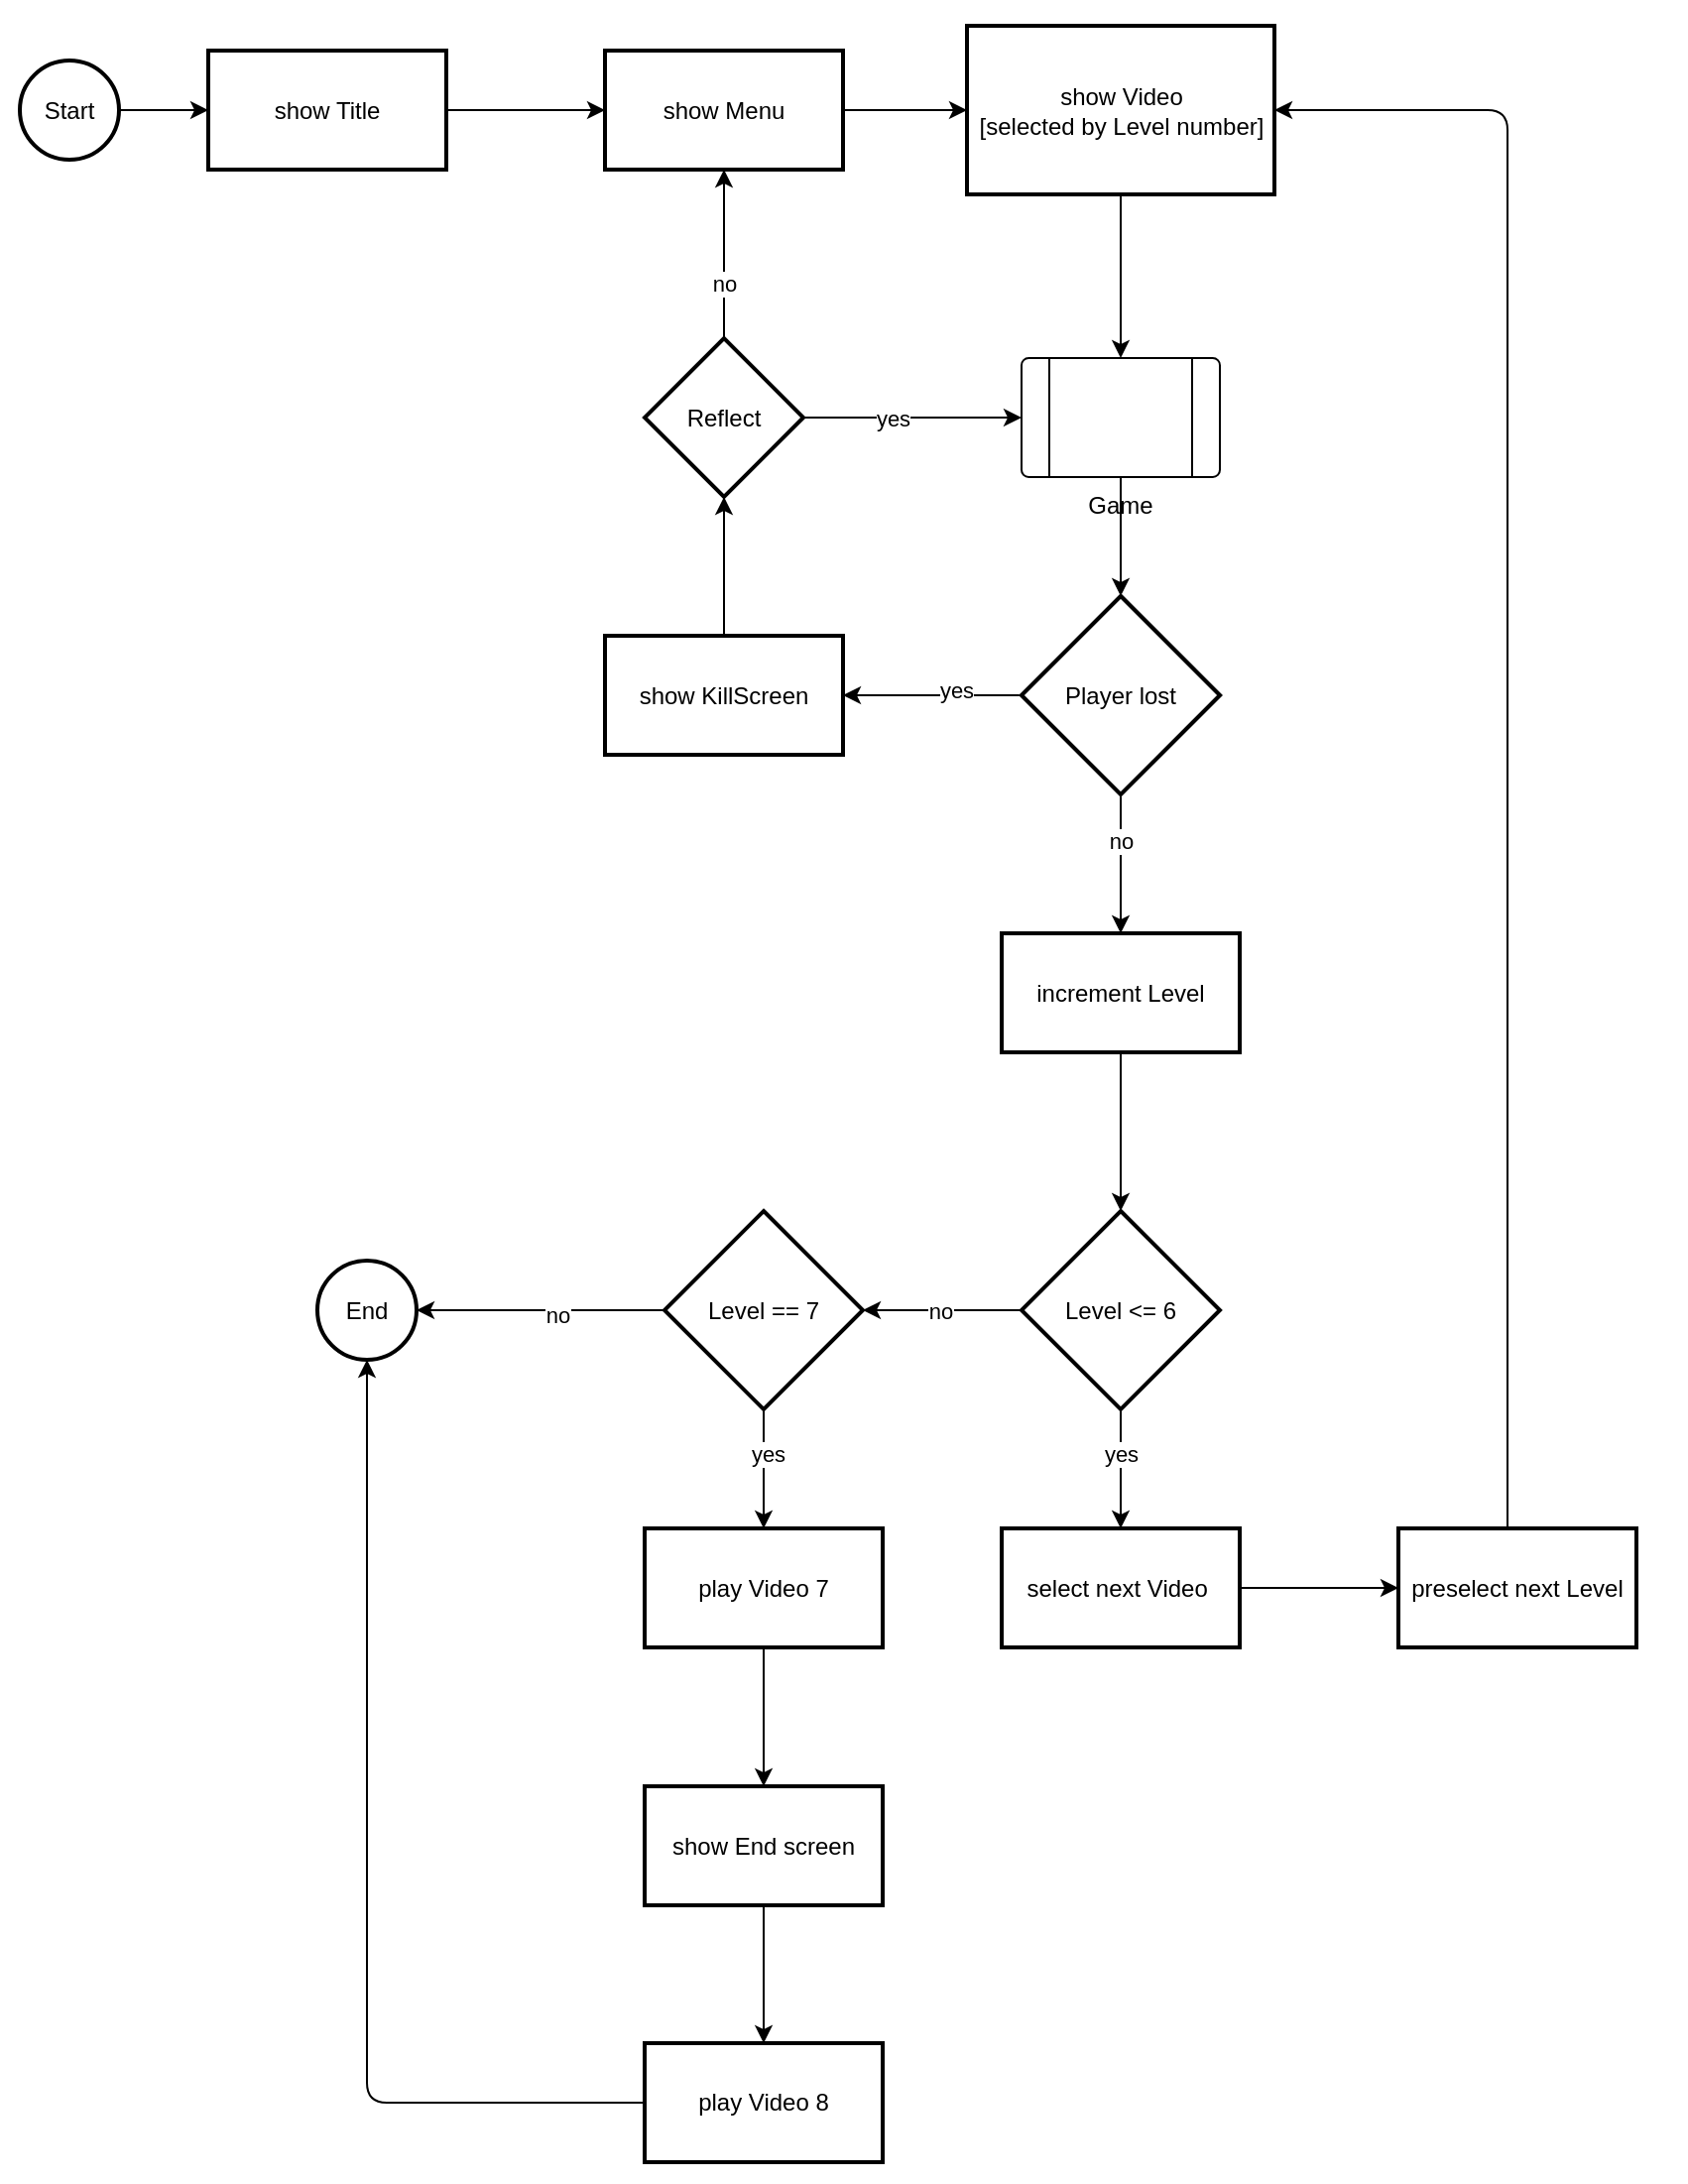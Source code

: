 <mxfile>
    <diagram id="BkRffNFZXdrJfd86Ltky" name="Flow">
        <mxGraphModel dx="632" dy="626" grid="1" gridSize="10" guides="1" tooltips="1" connect="1" arrows="1" fold="1" page="1" pageScale="1" pageWidth="850" pageHeight="1100" math="0" shadow="0">
            <root>
                <mxCell id="0"/>
                <mxCell id="1" parent="0"/>
                <mxCell id="79" value="" style="rounded=0;whiteSpace=wrap;html=1;strokeColor=none;" parent="1" vertex="1">
                    <mxGeometry width="850" height="1100" as="geometry"/>
                </mxCell>
                <mxCell id="4" value="" style="edgeStyle=none;html=1;" parent="1" source="2" target="3" edge="1">
                    <mxGeometry relative="1" as="geometry"/>
                </mxCell>
                <mxCell id="2" value="Start" style="strokeWidth=2;html=1;shape=mxgraph.flowchart.start_2;whiteSpace=wrap;" parent="1" vertex="1">
                    <mxGeometry x="10" y="30.5" width="50" height="50" as="geometry"/>
                </mxCell>
                <mxCell id="6" value="" style="edgeStyle=none;html=1;" parent="1" source="3" target="5" edge="1">
                    <mxGeometry relative="1" as="geometry"/>
                </mxCell>
                <mxCell id="3" value="show Title" style="whiteSpace=wrap;html=1;strokeWidth=2;" parent="1" vertex="1">
                    <mxGeometry x="105" y="25.5" width="120" height="60" as="geometry"/>
                </mxCell>
                <mxCell id="8" value="" style="edgeStyle=none;html=1;" parent="1" source="5" target="7" edge="1">
                    <mxGeometry relative="1" as="geometry"/>
                </mxCell>
                <mxCell id="5" value="show Menu" style="whiteSpace=wrap;html=1;strokeWidth=2;" parent="1" vertex="1">
                    <mxGeometry x="305" y="25.5" width="120" height="60" as="geometry"/>
                </mxCell>
                <mxCell id="12" value="" style="edgeStyle=none;html=1;" parent="1" source="7" target="11" edge="1">
                    <mxGeometry relative="1" as="geometry"/>
                </mxCell>
                <mxCell id="7" value="show Video &lt;br&gt;[selected by Level number]" style="whiteSpace=wrap;html=1;strokeWidth=2;" parent="1" vertex="1">
                    <mxGeometry x="487.5" y="13" width="155" height="85" as="geometry"/>
                </mxCell>
                <mxCell id="9" value="End" style="strokeWidth=2;html=1;shape=mxgraph.flowchart.start_2;whiteSpace=wrap;" parent="1" vertex="1">
                    <mxGeometry x="160" y="635.5" width="50" height="50" as="geometry"/>
                </mxCell>
                <mxCell id="14" value="" style="edgeStyle=none;html=1;" parent="1" source="11" target="13" edge="1">
                    <mxGeometry relative="1" as="geometry"/>
                </mxCell>
                <mxCell id="11" value="Game" style="verticalLabelPosition=bottom;verticalAlign=top;html=1;shape=process;whiteSpace=wrap;rounded=1;size=0.14;arcSize=6;" parent="1" vertex="1">
                    <mxGeometry x="515" y="180.5" width="100" height="60" as="geometry"/>
                </mxCell>
                <mxCell id="16" value="" style="edgeStyle=none;html=1;" parent="1" source="13" target="73" edge="1">
                    <mxGeometry relative="1" as="geometry">
                        <mxPoint x="445" y="350.5" as="targetPoint"/>
                    </mxGeometry>
                </mxCell>
                <mxCell id="29" value="yes" style="edgeLabel;html=1;align=center;verticalAlign=middle;resizable=0;points=[];" parent="16" vertex="1" connectable="0">
                    <mxGeometry x="-0.268" y="-3" relative="1" as="geometry">
                        <mxPoint as="offset"/>
                    </mxGeometry>
                </mxCell>
                <mxCell id="32" value="" style="edgeStyle=orthogonalEdgeStyle;html=1;" parent="1" source="13" target="31" edge="1">
                    <mxGeometry relative="1" as="geometry"/>
                </mxCell>
                <mxCell id="35" value="no" style="edgeLabel;html=1;align=center;verticalAlign=middle;resizable=0;points=[];" parent="32" vertex="1" connectable="0">
                    <mxGeometry x="-0.338" relative="1" as="geometry">
                        <mxPoint as="offset"/>
                    </mxGeometry>
                </mxCell>
                <mxCell id="13" value="Player lost" style="strokeWidth=2;html=1;shape=mxgraph.flowchart.decision;whiteSpace=wrap;fillColor=#f5f5f5;fontColor=#333333;strokeColor=#666666;" parent="1" vertex="1">
                    <mxGeometry x="515" y="300.5" width="100" height="100" as="geometry"/>
                </mxCell>
                <mxCell id="21" value="" style="edgeStyle=none;html=1;" parent="1" source="73" target="20" edge="1">
                    <mxGeometry relative="1" as="geometry">
                        <mxPoint x="380.021" y="320.5" as="sourcePoint"/>
                    </mxGeometry>
                </mxCell>
                <mxCell id="24" value="" style="edgeStyle=orthogonalEdgeStyle;html=1;" parent="1" source="20" target="11" edge="1">
                    <mxGeometry relative="1" as="geometry">
                        <Array as="points">
                            <mxPoint x="490" y="210"/>
                            <mxPoint x="490" y="210"/>
                        </Array>
                    </mxGeometry>
                </mxCell>
                <mxCell id="25" value="yes" style="edgeLabel;html=1;align=center;verticalAlign=middle;resizable=0;points=[];" parent="24" vertex="1" connectable="0">
                    <mxGeometry x="-0.86" y="3" relative="1" as="geometry">
                        <mxPoint x="37" y="3" as="offset"/>
                    </mxGeometry>
                </mxCell>
                <mxCell id="27" value="" style="edgeStyle=orthogonalEdgeStyle;html=1;" parent="1" source="20" edge="1">
                    <mxGeometry relative="1" as="geometry">
                        <mxPoint x="365.0" y="85.5" as="targetPoint"/>
                    </mxGeometry>
                </mxCell>
                <mxCell id="28" value="no" style="edgeLabel;html=1;align=center;verticalAlign=middle;resizable=0;points=[];" parent="27" vertex="1" connectable="0">
                    <mxGeometry x="-0.354" relative="1" as="geometry">
                        <mxPoint as="offset"/>
                    </mxGeometry>
                </mxCell>
                <mxCell id="20" value="Reflect" style="rhombus;whiteSpace=wrap;html=1;strokeWidth=2;direction=south;" parent="1" vertex="1">
                    <mxGeometry x="325" y="170.5" width="80" height="80" as="geometry"/>
                </mxCell>
                <mxCell id="41" value="" style="edgeStyle=orthogonalEdgeStyle;html=1;" parent="1" source="31" target="40" edge="1">
                    <mxGeometry relative="1" as="geometry"/>
                </mxCell>
                <mxCell id="31" value="increment Level" style="whiteSpace=wrap;html=1;strokeWidth=2;" parent="1" vertex="1">
                    <mxGeometry x="505" y="470.5" width="120" height="60" as="geometry"/>
                </mxCell>
                <mxCell id="43" value="" style="edgeStyle=orthogonalEdgeStyle;html=1;" parent="1" source="40" target="42" edge="1">
                    <mxGeometry relative="1" as="geometry"/>
                </mxCell>
                <mxCell id="46" value="yes" style="edgeLabel;html=1;align=center;verticalAlign=middle;resizable=0;points=[];" parent="43" vertex="1" connectable="0">
                    <mxGeometry x="-0.255" y="3" relative="1" as="geometry">
                        <mxPoint x="-3" as="offset"/>
                    </mxGeometry>
                </mxCell>
                <mxCell id="52" value="" style="edgeStyle=orthogonalEdgeStyle;html=1;" parent="1" source="40" target="54" edge="1">
                    <mxGeometry relative="1" as="geometry">
                        <mxPoint x="445" y="660.5" as="targetPoint"/>
                    </mxGeometry>
                </mxCell>
                <mxCell id="53" value="no" style="edgeLabel;html=1;align=center;verticalAlign=middle;resizable=0;points=[];" parent="52" vertex="1" connectable="0">
                    <mxGeometry x="0.2" y="1" relative="1" as="geometry">
                        <mxPoint x="7" y="-1" as="offset"/>
                    </mxGeometry>
                </mxCell>
                <mxCell id="40" value="Level &amp;lt;= 6" style="strokeWidth=2;html=1;shape=mxgraph.flowchart.decision;whiteSpace=wrap;" parent="1" vertex="1">
                    <mxGeometry x="515" y="610.5" width="100" height="100" as="geometry"/>
                </mxCell>
                <mxCell id="48" value="" style="edgeStyle=orthogonalEdgeStyle;html=1;" parent="1" source="42" target="47" edge="1">
                    <mxGeometry relative="1" as="geometry"/>
                </mxCell>
                <mxCell id="42" value="select next Video&amp;nbsp;" style="whiteSpace=wrap;html=1;strokeWidth=2;" parent="1" vertex="1">
                    <mxGeometry x="505" y="770.5" width="120" height="60" as="geometry"/>
                </mxCell>
                <mxCell id="50" value="" style="edgeStyle=orthogonalEdgeStyle;html=1;" parent="1" source="47" target="7" edge="1">
                    <mxGeometry relative="1" as="geometry">
                        <mxPoint x="765" y="90.5" as="targetPoint"/>
                        <Array as="points">
                            <mxPoint x="760" y="55.5"/>
                        </Array>
                    </mxGeometry>
                </mxCell>
                <mxCell id="47" value="preselect next Level" style="whiteSpace=wrap;html=1;strokeWidth=2;" parent="1" vertex="1">
                    <mxGeometry x="705" y="770.5" width="120" height="60" as="geometry"/>
                </mxCell>
                <mxCell id="57" value="" style="edgeStyle=orthogonalEdgeStyle;html=1;" parent="1" source="54" target="56" edge="1">
                    <mxGeometry relative="1" as="geometry"/>
                </mxCell>
                <mxCell id="58" value="yes" style="edgeLabel;html=1;align=center;verticalAlign=middle;resizable=0;points=[];" parent="57" vertex="1" connectable="0">
                    <mxGeometry x="-0.26" y="2" relative="1" as="geometry">
                        <mxPoint as="offset"/>
                    </mxGeometry>
                </mxCell>
                <mxCell id="60" value="" style="edgeStyle=orthogonalEdgeStyle;html=1;" parent="1" source="54" target="9" edge="1">
                    <mxGeometry relative="1" as="geometry">
                        <mxPoint x="265" y="660.5" as="targetPoint"/>
                    </mxGeometry>
                </mxCell>
                <mxCell id="61" value="no" style="edgeLabel;html=1;align=center;verticalAlign=middle;resizable=0;points=[];" parent="60" vertex="1" connectable="0">
                    <mxGeometry x="-0.132" y="2" relative="1" as="geometry">
                        <mxPoint as="offset"/>
                    </mxGeometry>
                </mxCell>
                <mxCell id="54" value="Level == 7" style="strokeWidth=2;html=1;shape=mxgraph.flowchart.decision;whiteSpace=wrap;" parent="1" vertex="1">
                    <mxGeometry x="335" y="610.5" width="100" height="100" as="geometry"/>
                </mxCell>
                <mxCell id="63" value="" style="edgeStyle=orthogonalEdgeStyle;html=1;" parent="1" source="56" target="62" edge="1">
                    <mxGeometry relative="1" as="geometry"/>
                </mxCell>
                <mxCell id="56" value="play Video 7" style="whiteSpace=wrap;html=1;strokeWidth=2;" parent="1" vertex="1">
                    <mxGeometry x="325" y="770.5" width="120" height="60" as="geometry"/>
                </mxCell>
                <mxCell id="65" value="" style="edgeStyle=orthogonalEdgeStyle;html=1;" parent="1" source="62" target="64" edge="1">
                    <mxGeometry relative="1" as="geometry"/>
                </mxCell>
                <mxCell id="62" value="show End screen" style="whiteSpace=wrap;html=1;strokeWidth=2;" parent="1" vertex="1">
                    <mxGeometry x="325" y="900.5" width="120" height="60" as="geometry"/>
                </mxCell>
                <mxCell id="67" value="" style="edgeStyle=orthogonalEdgeStyle;html=1;" parent="1" source="64" target="9" edge="1">
                    <mxGeometry relative="1" as="geometry">
                        <mxPoint x="245" y="1070.5" as="targetPoint"/>
                        <Array as="points">
                            <mxPoint x="185" y="1060"/>
                        </Array>
                    </mxGeometry>
                </mxCell>
                <mxCell id="64" value="play Video 8" style="whiteSpace=wrap;html=1;strokeWidth=2;" parent="1" vertex="1">
                    <mxGeometry x="325" y="1030" width="120" height="60" as="geometry"/>
                </mxCell>
                <mxCell id="73" value="show KillScreen" style="whiteSpace=wrap;html=1;strokeWidth=2;" parent="1" vertex="1">
                    <mxGeometry x="305" y="320.5" width="120" height="60" as="geometry"/>
                </mxCell>
                <mxCell id="75" value="Player lost" style="strokeWidth=2;html=1;shape=mxgraph.flowchart.decision;whiteSpace=wrap;" parent="1" vertex="1">
                    <mxGeometry x="515" y="300.5" width="100" height="100" as="geometry"/>
                </mxCell>
            </root>
        </mxGraphModel>
    </diagram>
</mxfile>